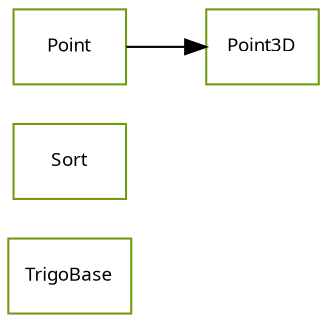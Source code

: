 strict digraph class_diagram {
  rankdir=LR;
  TypeTrigoBase[
    label="TrigoBase",
    URL="TrigoBase.html",
    tooltip="com.sekati.geom.TrigoBase",
    fontname="Verdana",
    fontsize="9"
    color="#729b12"
    shape="record"
  ];
  TypeSort[
    label="Sort",
    URL="Sort.html",
    tooltip="com.sekati.geom.Sort",
    fontname="Verdana",
    fontsize="9"
    color="#729b12"
    shape="record"
  ];
  TypePoint3D[
    label="Point3D",
    URL="Point3D.html",
    tooltip="com.sekati.geom.Point3D",
    fontname="Verdana",
    fontsize="9"
    color="#729b12"
    shape="record"
  ];
  TypePoint[
    label="Point",
    URL="Point.html",
    tooltip="com.sekati.geom.Point",
    fontname="Verdana",
    fontsize="9"
    color="#729b12"
    shape="record"
  ];
  TypePoint -> TypePoint3D;
}
